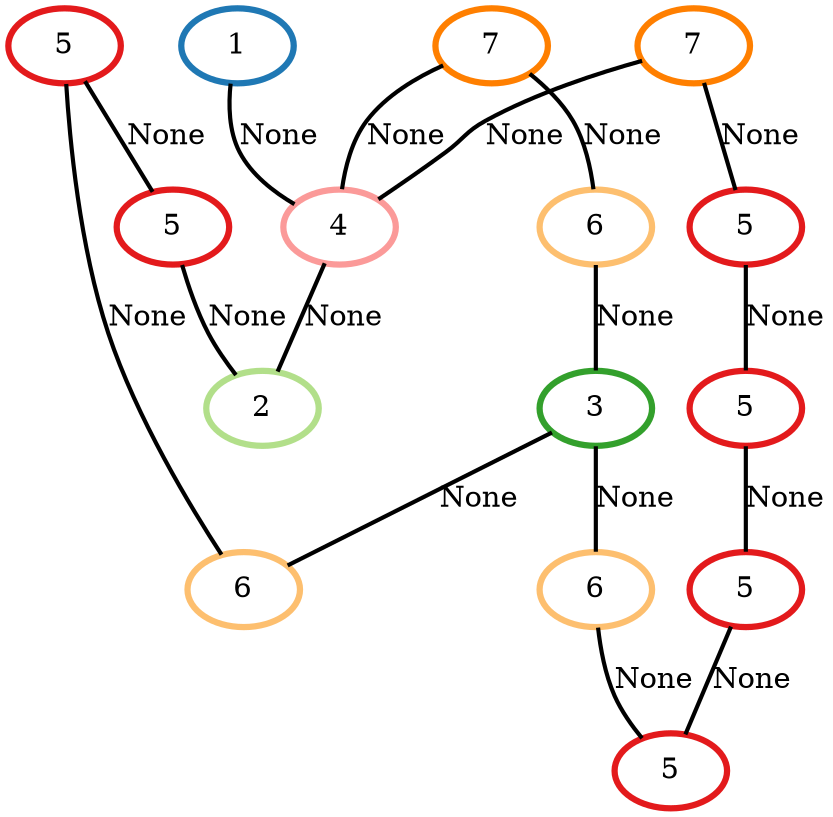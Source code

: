 graph G {
    0 [penwidth=3,label="4",color=5, colorscheme=paired12]
    1 [penwidth=3,label="5",color=6, colorscheme=paired12]
    2 [penwidth=3,label="6",color=7, colorscheme=paired12]
    3 [penwidth=3,label="5",color=6, colorscheme=paired12]
    4 [penwidth=3,label="6",color=7, colorscheme=paired12]
    5 [penwidth=3,label="5",color=6, colorscheme=paired12]
    6 [penwidth=3,label="3",color=4, colorscheme=paired12]
    7 [penwidth=3,label="1",color=2, colorscheme=paired12]
    8 [penwidth=3,label="7",color=8, colorscheme=paired12]
    9 [penwidth=3,label="5",color=6, colorscheme=paired12]
    10 [penwidth=3,label="6",color=7, colorscheme=paired12]
    11 [penwidth=3,label="7",color=8, colorscheme=paired12]
    12 [penwidth=3,label="5",color=6, colorscheme=paired12]
    13 [penwidth=3,label="5",color=6, colorscheme=paired12]
    14 [penwidth=3,label="2",color=3, colorscheme=paired12]

    7--0 [penwidth=2,label="None"]
    1--12 [penwidth=2,label="None"]
    0--14 [penwidth=2,label="None"]
    11--9 [penwidth=2,label="None"]
    5--14 [penwidth=2,label="None"]
    9--13 [penwidth=2,label="None"]
    13--1 [penwidth=2,label="None"]
    8--2 [penwidth=2,label="None"]
    3--10 [penwidth=2,label="None"]
    2--6 [penwidth=2,label="None"]
    8--0 [penwidth=2,label="None"]
    3--5 [penwidth=2,label="None"]
    4--12 [penwidth=2,label="None"]
    6--10 [penwidth=2,label="None"]
    11--0 [penwidth=2,label="None"]
    6--4 [penwidth=2,label="None"]
}